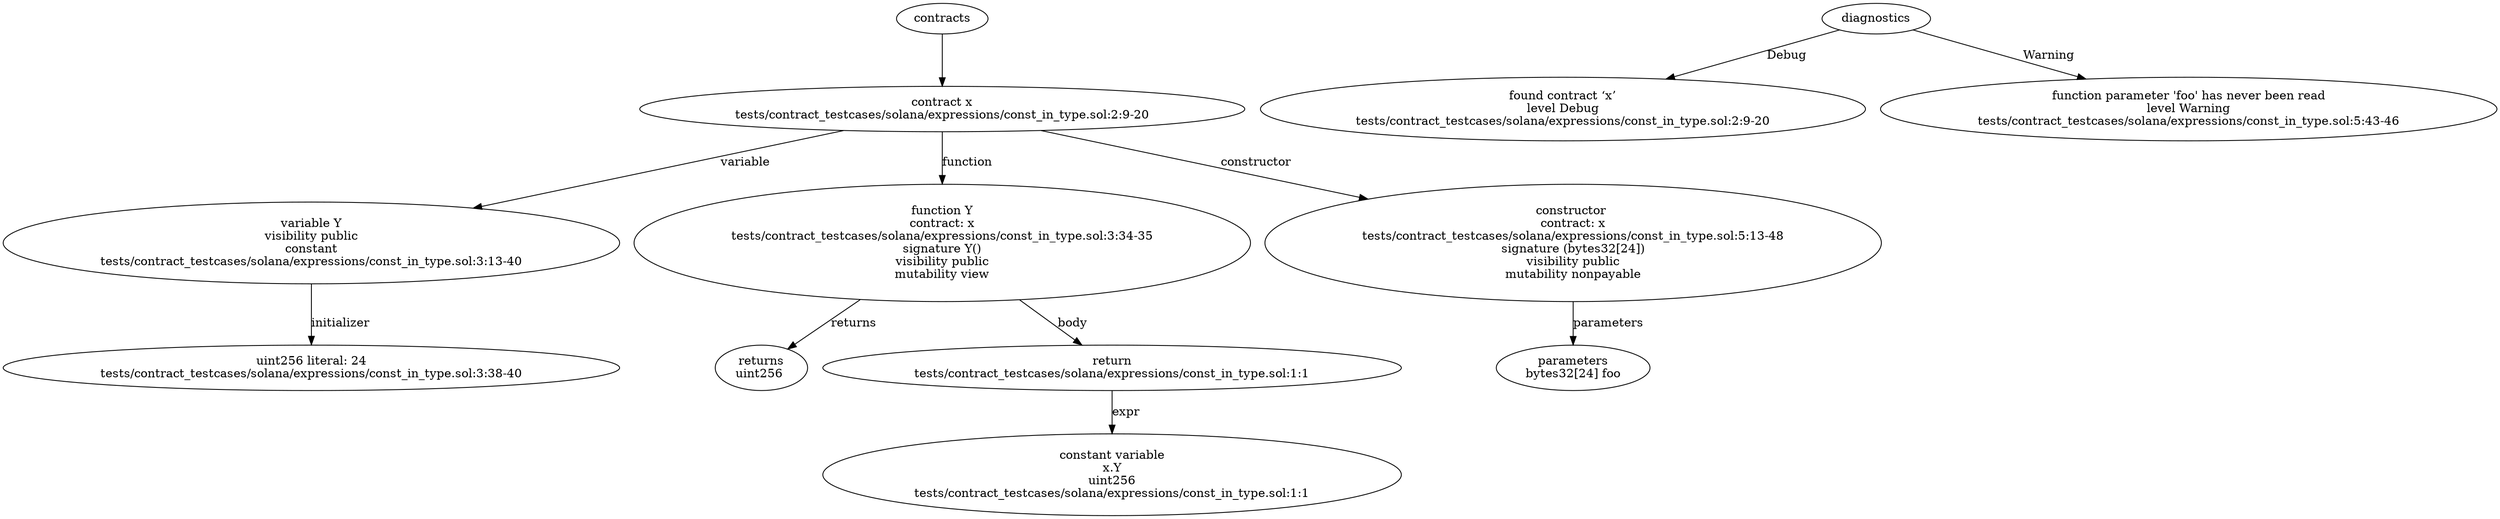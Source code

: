 strict digraph "tests/contract_testcases/solana/expressions/const_in_type.sol" {
	contract [label="contract x\ntests/contract_testcases/solana/expressions/const_in_type.sol:2:9-20"]
	var [label="variable Y\nvisibility public\nconstant\ntests/contract_testcases/solana/expressions/const_in_type.sol:3:13-40"]
	number_literal [label="uint256 literal: 24\ntests/contract_testcases/solana/expressions/const_in_type.sol:3:38-40"]
	Y [label="function Y\ncontract: x\ntests/contract_testcases/solana/expressions/const_in_type.sol:3:34-35\nsignature Y()\nvisibility public\nmutability view"]
	returns [label="returns\nuint256 "]
	return [label="return\ntests/contract_testcases/solana/expressions/const_in_type.sol:1:1"]
	constant [label="constant variable\nx.Y\nuint256\ntests/contract_testcases/solana/expressions/const_in_type.sol:1:1"]
	node_8 [label="constructor \ncontract: x\ntests/contract_testcases/solana/expressions/const_in_type.sol:5:13-48\nsignature (bytes32[24])\nvisibility public\nmutability nonpayable"]
	parameters [label="parameters\nbytes32[24] foo"]
	diagnostic [label="found contract ‘x’\nlevel Debug\ntests/contract_testcases/solana/expressions/const_in_type.sol:2:9-20"]
	diagnostic_12 [label="function parameter 'foo' has never been read\nlevel Warning\ntests/contract_testcases/solana/expressions/const_in_type.sol:5:43-46"]
	contracts -> contract
	contract -> var [label="variable"]
	var -> number_literal [label="initializer"]
	contract -> Y [label="function"]
	Y -> returns [label="returns"]
	Y -> return [label="body"]
	return -> constant [label="expr"]
	contract -> node_8 [label="constructor"]
	node_8 -> parameters [label="parameters"]
	diagnostics -> diagnostic [label="Debug"]
	diagnostics -> diagnostic_12 [label="Warning"]
}

